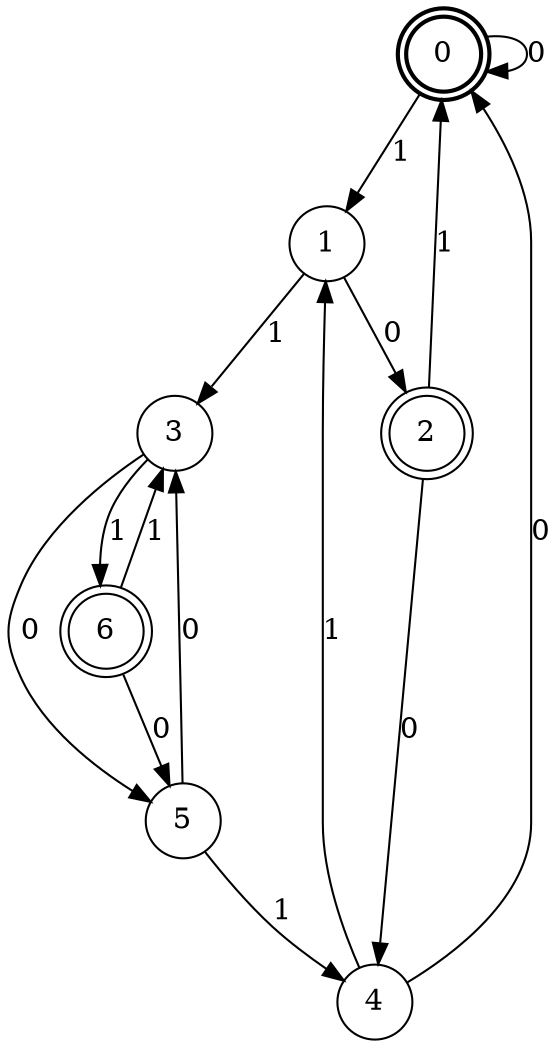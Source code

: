 digraph Automat {
    node [shape = circle];
    0 [style = "bold"];
    0 [peripheries=2]
    0 -> 0 [label = "0"];
    0 -> 1 [label = "1"];
    1 -> 2 [label = "0"];
    1 -> 3 [label = "1"];
    2 [peripheries=2]
    2 -> 4 [label = "0"];
    2 -> 0 [label = "1"];
    3 -> 5 [label = "0"];
    3 -> 6 [label = "1"];
    4 -> 0 [label = "0"];
    4 -> 1 [label = "1"];
    5 -> 3 [label = "0"];
    5 -> 4 [label = "1"];
    6 [peripheries=2]
    6 -> 5 [label = "0"];
    6 -> 3 [label = "1"];
}
